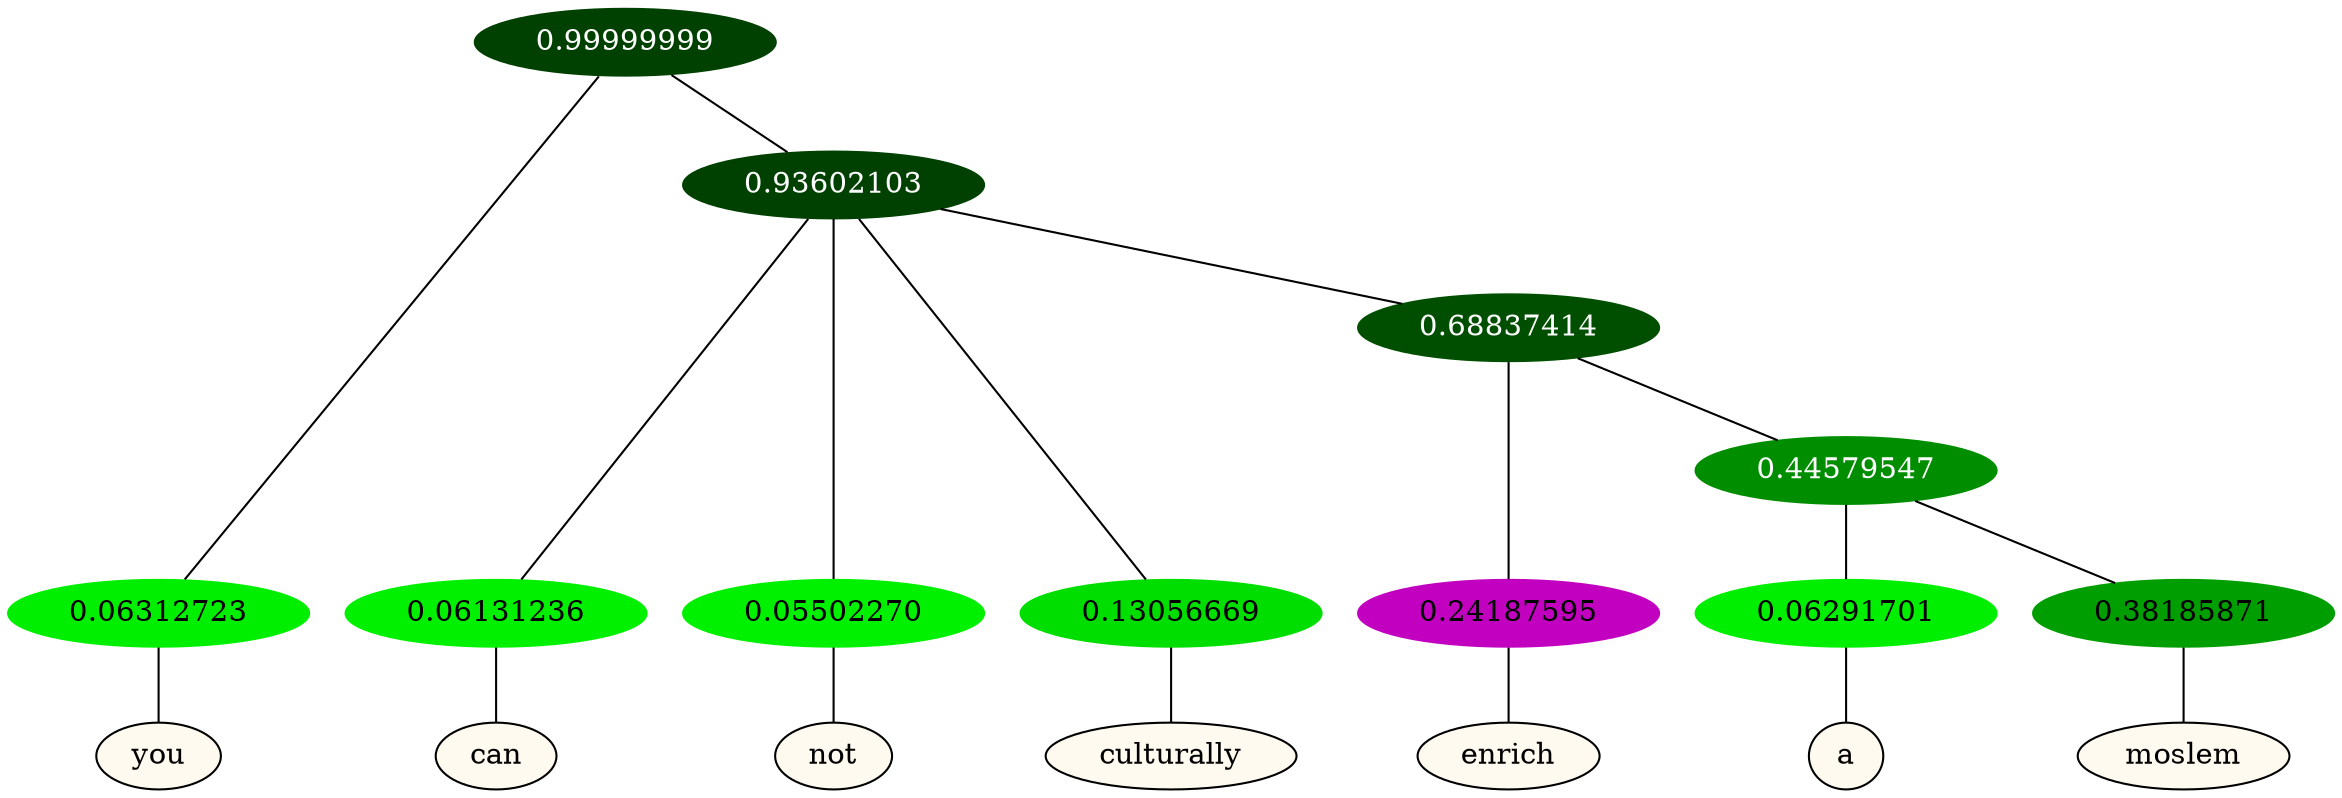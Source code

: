 graph {
	node [format=png height=0.15 nodesep=0.001 ordering=out overlap=prism overlap_scaling=0.01 ranksep=0.001 ratio=0.2 style=filled width=0.15]
	{
		rank=same
		a_w_1 [label=you color=black fillcolor=floralwhite style="filled,solid"]
		a_w_3 [label=can color=black fillcolor=floralwhite style="filled,solid"]
		a_w_4 [label=not color=black fillcolor=floralwhite style="filled,solid"]
		a_w_5 [label=culturally color=black fillcolor=floralwhite style="filled,solid"]
		a_w_7 [label=enrich color=black fillcolor=floralwhite style="filled,solid"]
		a_w_9 [label=a color=black fillcolor=floralwhite style="filled,solid"]
		a_w_10 [label=moslem color=black fillcolor=floralwhite style="filled,solid"]
	}
	a_n_1 -- a_w_1
	a_n_3 -- a_w_3
	a_n_4 -- a_w_4
	a_n_5 -- a_w_5
	a_n_7 -- a_w_7
	a_n_9 -- a_w_9
	a_n_10 -- a_w_10
	{
		rank=same
		a_n_1 [label=0.06312723 color="0.334 1.000 0.937" fontcolor=black]
		a_n_3 [label=0.06131236 color="0.334 1.000 0.939" fontcolor=black]
		a_n_4 [label=0.05502270 color="0.334 1.000 0.945" fontcolor=black]
		a_n_5 [label=0.13056669 color="0.334 1.000 0.869" fontcolor=black]
		a_n_7 [label=0.24187595 color="0.835 1.000 0.758" fontcolor=black]
		a_n_9 [label=0.06291701 color="0.334 1.000 0.937" fontcolor=black]
		a_n_10 [label=0.38185871 color="0.334 1.000 0.618" fontcolor=black]
	}
	a_n_0 [label=0.99999999 color="0.334 1.000 0.250" fontcolor=grey99]
	a_n_0 -- a_n_1
	a_n_2 [label=0.93602103 color="0.334 1.000 0.250" fontcolor=grey99]
	a_n_0 -- a_n_2
	a_n_2 -- a_n_3
	a_n_2 -- a_n_4
	a_n_2 -- a_n_5
	a_n_6 [label=0.68837414 color="0.334 1.000 0.312" fontcolor=grey99]
	a_n_2 -- a_n_6
	a_n_6 -- a_n_7
	a_n_8 [label=0.44579547 color="0.334 1.000 0.554" fontcolor=grey99]
	a_n_6 -- a_n_8
	a_n_8 -- a_n_9
	a_n_8 -- a_n_10
}

